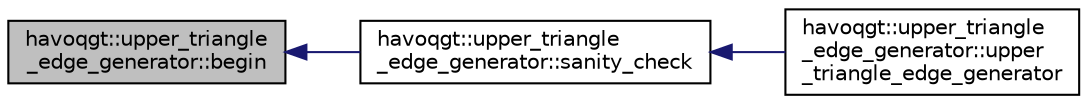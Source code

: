digraph "havoqgt::upper_triangle_edge_generator::begin"
{
  edge [fontname="Helvetica",fontsize="10",labelfontname="Helvetica",labelfontsize="10"];
  node [fontname="Helvetica",fontsize="10",shape=record];
  rankdir="LR";
  Node1 [label="havoqgt::upper_triangle\l_edge_generator::begin",height=0.2,width=0.4,color="black", fillcolor="grey75", style="filled", fontcolor="black"];
  Node1 -> Node2 [dir="back",color="midnightblue",fontsize="10",style="solid",fontname="Helvetica"];
  Node2 [label="havoqgt::upper_triangle\l_edge_generator::sanity_check",height=0.2,width=0.4,color="black", fillcolor="white", style="filled",URL="$classhavoqgt_1_1upper__triangle__edge__generator.html#a4a7261de7b71f7effb7164fc35b32a21"];
  Node2 -> Node3 [dir="back",color="midnightblue",fontsize="10",style="solid",fontname="Helvetica"];
  Node3 [label="havoqgt::upper_triangle\l_edge_generator::upper\l_triangle_edge_generator",height=0.2,width=0.4,color="black", fillcolor="white", style="filled",URL="$classhavoqgt_1_1upper__triangle__edge__generator.html#a0543915f4df2f6f0c237b941b686091f"];
}
